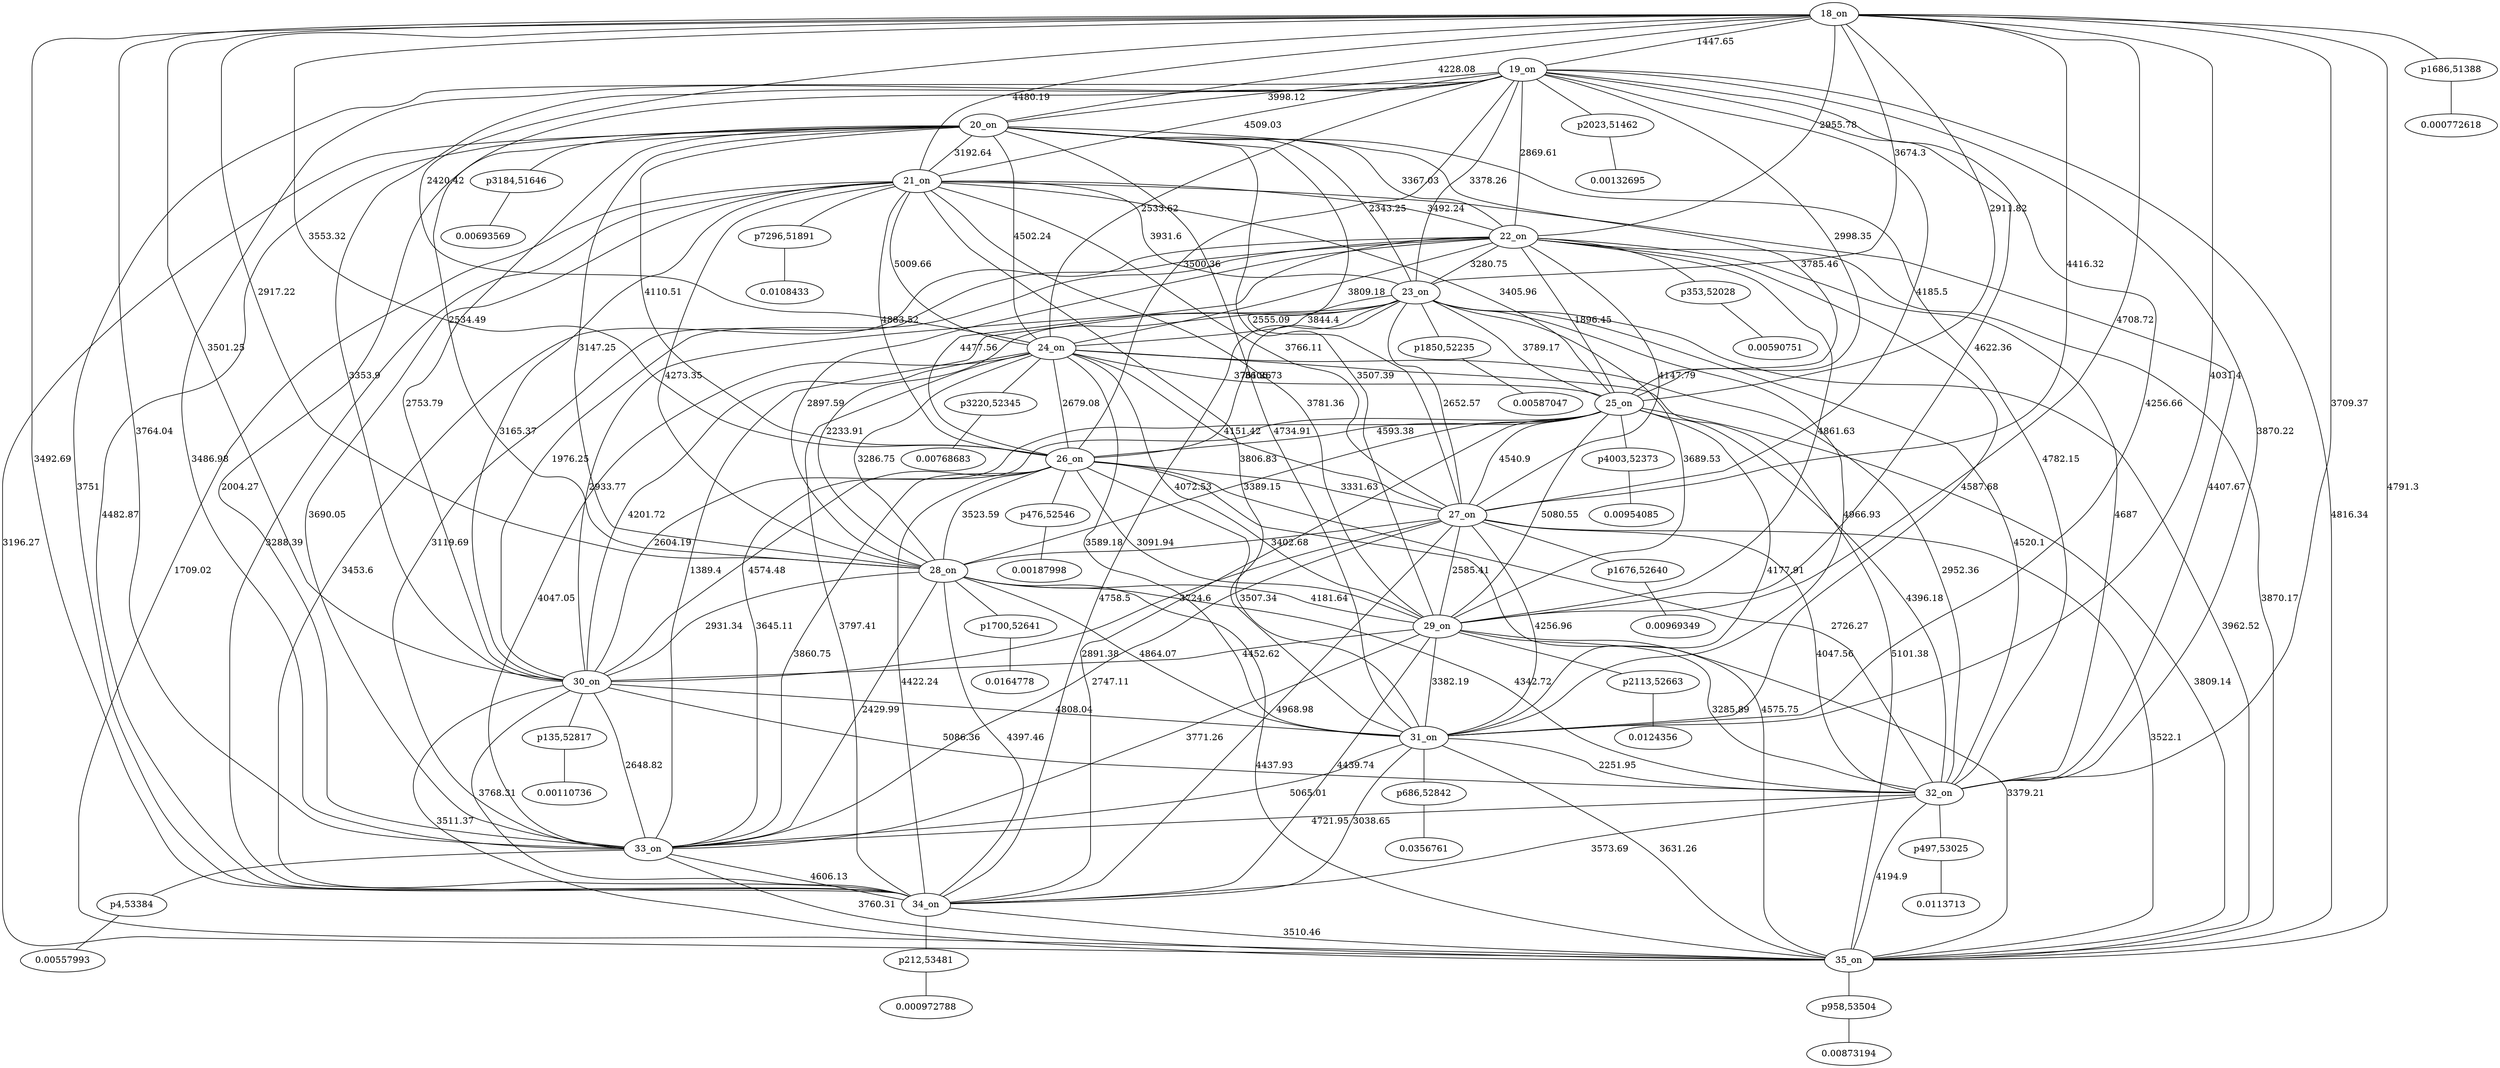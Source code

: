 graph {
	"p4,53384" -- "c0"
	"c0" [ label="0.00557993", pos="15.1359,3.10826!"];
	"p135,52817" -- "c1"
	"c1" [ label="0.00110736", pos="14.0626,7.12748!"];
	"p212,53481" -- "c2"
	"c2" [ label="0.000972788", pos="14.1059,8.8391!"];
	"p353,52028" -- "c3"
	"c3" [ label="0.00590751", pos="15.772,8.4615!"];
	"p476,52546" -- "c4"
	"c4" [ label="0.00187998", pos="6.92027,1.01949!"];
	"p497,53025" -- "c5"
	"c5" [ label="0.0113713", pos="14.4476,6.96287!"];
	"p686,52842" -- "c6"
	"c6" [ label="0.0356761", pos="15.172,9.02902!"];
	"p958,53504" -- "c7"
	"c7" [ label="0.00873194", pos="15.8406,7.9769!"];
	"p1676,52640" -- "c8"
	"c8" [ label="0.00969349", pos="15.5642,7.18826!"];
	"p1686,51388" -- "c9"
	"c9" [ label="0.000772618", pos="15.5189,7.94361!"];
	"p1700,52641" -- "c10"
	"c10" [ label="0.0164778", pos="8.76392,1.47377!"];
	"p1850,52235" -- "c11"
	"c11" [ label="0.00587047", pos="15.0895,6.99586!"];
	"p2023,51462" -- "c12"
	"c12" [ label="0.00132695", pos="15.268,8.56957!"];
	"p2113,52663" -- "c13"
	"c13" [ label="0.0124356", pos="10.5016,0.981707!"];
	"p3184,51646" -- "c14"
	"c14" [ label="0.00693569", pos="13.1665,0.527321!"];
	"p3220,52345" -- "c15"
	"c15" [ label="0.00768683", pos="14.1722,7.4857!"];
	"p4003,52373" -- "c16"
	"c16" [ label="0.00954085", pos="13.9472,7.82966!"];
	"p7296,51891" -- "c17"
	"c17" [ label="0.0108433", pos="19.6895,15.5384!"];
	"18_on" -- "19_on" [label="1447.65"]
	"18_on" -- "20_on" [label="4228.08"]
	"18_on" -- "21_on" [label="4480.19"]
	"18_on" -- "22_on" [label="2955.78"]
	"18_on" -- "23_on" [label="3674.3"]
	"18_on" -- "24_on" [label="2420.42"]
	"18_on" -- "25_on" [label="2911.82"]
	"18_on" -- "26_on" [label="3553.32"]
	"18_on" -- "27_on" [label="4416.32"]
	"18_on" -- "28_on" [label="2917.22"]
	"18_on" -- "29_on" [label="4708.72"]
	"18_on" -- "30_on" [label="3501.25"]
	"18_on" -- "31_on" [label="4031.4"]
	"18_on" -- "32_on" [label="3709.37"]
	"18_on" -- "33_on" [label="3764.04"]
	"18_on" -- "34_on" [label="3492.69"]
	"18_on" -- "35_on" [label="4791.3"]
	"19_on" -- "20_on" [label="3998.12"]
	"19_on" -- "21_on" [label="4509.03"]
	"19_on" -- "22_on" [label="2869.61"]
	"19_on" -- "23_on" [label="3378.26"]
	"19_on" -- "24_on" [label="2533.62"]
	"19_on" -- "25_on" [label="2998.35"]
	"19_on" -- "26_on" [label="3500.36"]
	"19_on" -- "27_on" [label="4185.5"]
	"19_on" -- "28_on" [label="2534.49"]
	"19_on" -- "29_on" [label="4622.36"]
	"19_on" -- "30_on" [label="3353.9"]
	"19_on" -- "31_on" [label="4256.66"]
	"19_on" -- "32_on" [label="3870.22"]
	"19_on" -- "33_on" [label="3486.98"]
	"19_on" -- "34_on" [label="3751"]
	"19_on" -- "35_on" [label="4816.34"]
	"20_on" -- "21_on" [label="3192.64"]
	"20_on" -- "22_on" [label="3367.03"]
	"20_on" -- "23_on" [label="2343.25"]
	"20_on" -- "24_on" [label="4502.24"]
	"20_on" -- "25_on" [label="3785.46"]
	"20_on" -- "26_on" [label="4110.51"]
	"20_on" -- "27_on" [label="2555.09"]
	"20_on" -- "28_on" [label="3147.25"]
	"20_on" -- "29_on" [label="3507.39"]
	"20_on" -- "30_on" [label="2753.79"]
	"20_on" -- "31_on" [label="4734.91"]
	"20_on" -- "32_on" [label="4782.15"]
	"20_on" -- "33_on" [label="2004.27"]
	"20_on" -- "34_on" [label="4482.87"]
	"20_on" -- "35_on" [label="3196.27"]
	"21_on" -- "22_on" [label="3492.24"]
	"21_on" -- "23_on" [label="3931.6"]
	"21_on" -- "24_on" [label="5009.66"]
	"21_on" -- "25_on" [label="3405.96"]
	"21_on" -- "26_on" [label="4883.52"]
	"21_on" -- "27_on" [label="3766.11"]
	"21_on" -- "28_on" [label="4273.35"]
	"21_on" -- "29_on" [label="3781.36"]
	"21_on" -- "30_on" [label="3165.37"]
	"21_on" -- "31_on" [label="3806.83"]
	"21_on" -- "32_on" [label="4407.67"]
	"21_on" -- "33_on" [label="3690.05"]
	"21_on" -- "34_on" [label="3288.39"]
	"21_on" -- "35_on" [label="1709.02"]
	"22_on" -- "23_on" [label="3280.75"]
	"22_on" -- "24_on" [label="3809.18"]
	"22_on" -- "25_on" [label="1896.45"]
	"22_on" -- "26_on" [label="4477.56"]
	"22_on" -- "27_on" [label="4147.79"]
	"22_on" -- "28_on" [label="2897.59"]
	"22_on" -- "29_on" [label="4861.63"]
	"22_on" -- "30_on" [label="1976.25"]
	"22_on" -- "31_on" [label="4587.68"]
	"22_on" -- "32_on" [label="4687"]
	"22_on" -- "33_on" [label="3119.69"]
	"22_on" -- "34_on" [label="3453.6"]
	"22_on" -- "35_on" [label="3870.17"]
	"23_on" -- "24_on" [label="3844.4"]
	"23_on" -- "25_on" [label="3789.17"]
	"23_on" -- "26_on" [label="3606.73"]
	"23_on" -- "27_on" [label="2652.57"]
	"23_on" -- "28_on" [label="2233.91"]
	"23_on" -- "29_on" [label="3689.53"]
	"23_on" -- "30_on" [label="2933.77"]
	"23_on" -- "31_on" [label="4966.93"]
	"23_on" -- "32_on" [label="4520.1"]
	"23_on" -- "33_on" [label="1389.4"]
	"23_on" -- "34_on" [label="4758.5"]
	"23_on" -- "35_on" [label="3962.52"]
	"24_on" -- "25_on" [label="3761.26"]
	"24_on" -- "26_on" [label="2679.08"]
	"24_on" -- "27_on" [label="4151.42"]
	"24_on" -- "28_on" [label="3286.75"]
	"24_on" -- "29_on" [label="4072.53"]
	"24_on" -- "30_on" [label="4201.72"]
	"24_on" -- "31_on" [label="3589.18"]
	"24_on" -- "32_on" [label="2952.36"]
	"24_on" -- "33_on" [label="4047.05"]
	"24_on" -- "34_on" [label="3797.41"]
	"24_on" -- "35_on" [label="5101.38"]
	"25_on" -- "26_on" [label="4593.38"]
	"25_on" -- "27_on" [label="4540.9"]
	"25_on" -- "28_on" [label="3389.15"]
	"25_on" -- "29_on" [label="5080.55"]
	"25_on" -- "30_on" [label="2604.19"]
	"25_on" -- "31_on" [label="4177.91"]
	"25_on" -- "32_on" [label="4396.18"]
	"25_on" -- "33_on" [label="3645.11"]
	"25_on" -- "34_on" [label="2891.38"]
	"25_on" -- "35_on" [label="3809.14"]
	"26_on" -- "27_on" [label="3331.63"]
	"26_on" -- "28_on" [label="3523.59"]
	"26_on" -- "29_on" [label="3091.94"]
	"26_on" -- "30_on" [label="4574.48"]
	"26_on" -- "31_on" [label="3507.34"]
	"26_on" -- "32_on" [label="2726.27"]
	"26_on" -- "33_on" [label="3860.75"]
	"26_on" -- "34_on" [label="4422.24"]
	"26_on" -- "35_on" [label="4575.75"]
	"27_on" -- "28_on" [label="3402.68"]
	"27_on" -- "29_on" [label="2585.41"]
	"27_on" -- "30_on" [label="3724.6"]
	"27_on" -- "31_on" [label="4256.96"]
	"27_on" -- "32_on" [label="4047.56"]
	"27_on" -- "33_on" [label="2747.11"]
	"27_on" -- "34_on" [label="4968.98"]
	"27_on" -- "35_on" [label="3522.1"]
	"28_on" -- "29_on" [label="4181.64"]
	"28_on" -- "30_on" [label="2931.34"]
	"28_on" -- "31_on" [label="4864.07"]
	"28_on" -- "32_on" [label="4342.72"]
	"28_on" -- "33_on" [label="2429.99"]
	"28_on" -- "34_on" [label="4397.46"]
	"28_on" -- "35_on" [label="4437.93"]
	"29_on" -- "30_on" [label="4452.62"]
	"29_on" -- "31_on" [label="3382.19"]
	"29_on" -- "32_on" [label="3285.89"]
	"29_on" -- "33_on" [label="3771.26"]
	"29_on" -- "34_on" [label="4439.74"]
	"29_on" -- "35_on" [label="3379.21"]
	"30_on" -- "31_on" [label="4808.04"]
	"30_on" -- "32_on" [label="5086.36"]
	"30_on" -- "33_on" [label="2648.82"]
	"30_on" -- "34_on" [label="3768.31"]
	"30_on" -- "35_on" [label="3511.37"]
	"31_on" -- "32_on" [label="2251.95"]
	"31_on" -- "33_on" [label="5065.01"]
	"31_on" -- "34_on" [label="3038.65"]
	"31_on" -- "35_on" [label="3631.26"]
	"32_on" -- "33_on" [label="4721.95"]
	"32_on" -- "34_on" [label="3573.69"]
	"32_on" -- "35_on" [label="4194.9"]
	"33_on" -- "34_on" [label="4606.13"]
	"33_on" -- "35_on" [label="3760.31"]
	"34_on" -- "35_on" [label="3510.46"]
	"18_on" -- "p1686,51388"
	"19_on" -- "p2023,51462"
	"20_on" -- "p3184,51646"
	"21_on" -- "p7296,51891"
	"22_on" -- "p353,52028"
	"23_on" -- "p1850,52235"
	"24_on" -- "p3220,52345"
	"25_on" -- "p4003,52373"
	"26_on" -- "p476,52546"
	"27_on" -- "p1676,52640"
	"28_on" -- "p1700,52641"
	"29_on" -- "p2113,52663"
	"30_on" -- "p135,52817"
	"31_on" -- "p686,52842"
	"32_on" -- "p497,53025"
	"33_on" -- "p4,53384"
	"34_on" -- "p212,53481"
	"35_on" -- "p958,53504"
}
